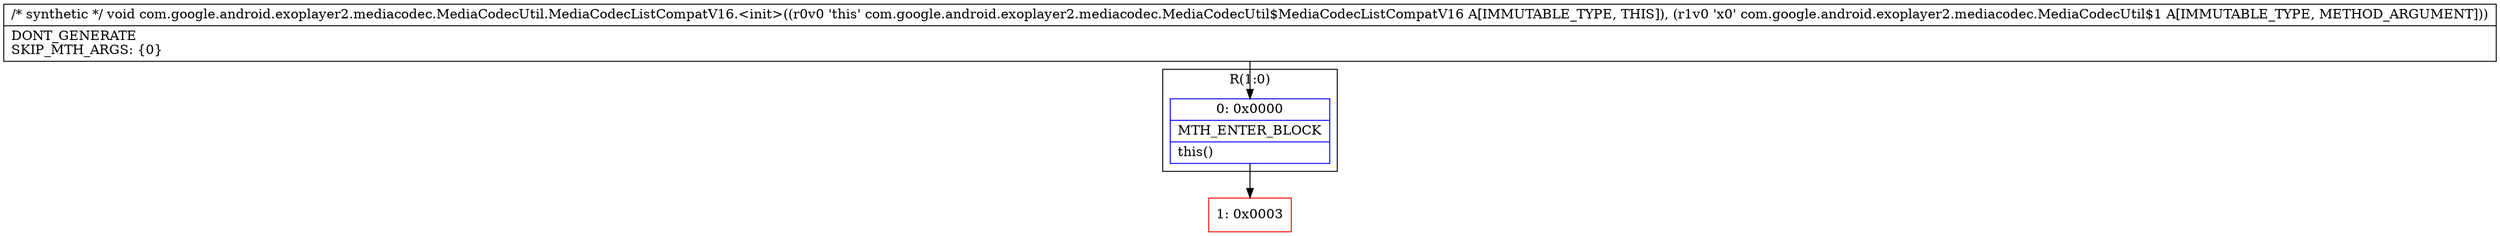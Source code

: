 digraph "CFG forcom.google.android.exoplayer2.mediacodec.MediaCodecUtil.MediaCodecListCompatV16.\<init\>(Lcom\/google\/android\/exoplayer2\/mediacodec\/MediaCodecUtil$1;)V" {
subgraph cluster_Region_1535065340 {
label = "R(1:0)";
node [shape=record,color=blue];
Node_0 [shape=record,label="{0\:\ 0x0000|MTH_ENTER_BLOCK\l|this()\l}"];
}
Node_1 [shape=record,color=red,label="{1\:\ 0x0003}"];
MethodNode[shape=record,label="{\/* synthetic *\/ void com.google.android.exoplayer2.mediacodec.MediaCodecUtil.MediaCodecListCompatV16.\<init\>((r0v0 'this' com.google.android.exoplayer2.mediacodec.MediaCodecUtil$MediaCodecListCompatV16 A[IMMUTABLE_TYPE, THIS]), (r1v0 'x0' com.google.android.exoplayer2.mediacodec.MediaCodecUtil$1 A[IMMUTABLE_TYPE, METHOD_ARGUMENT]))  | DONT_GENERATE\lSKIP_MTH_ARGS: \{0\}\l}"];
MethodNode -> Node_0;
Node_0 -> Node_1;
}

